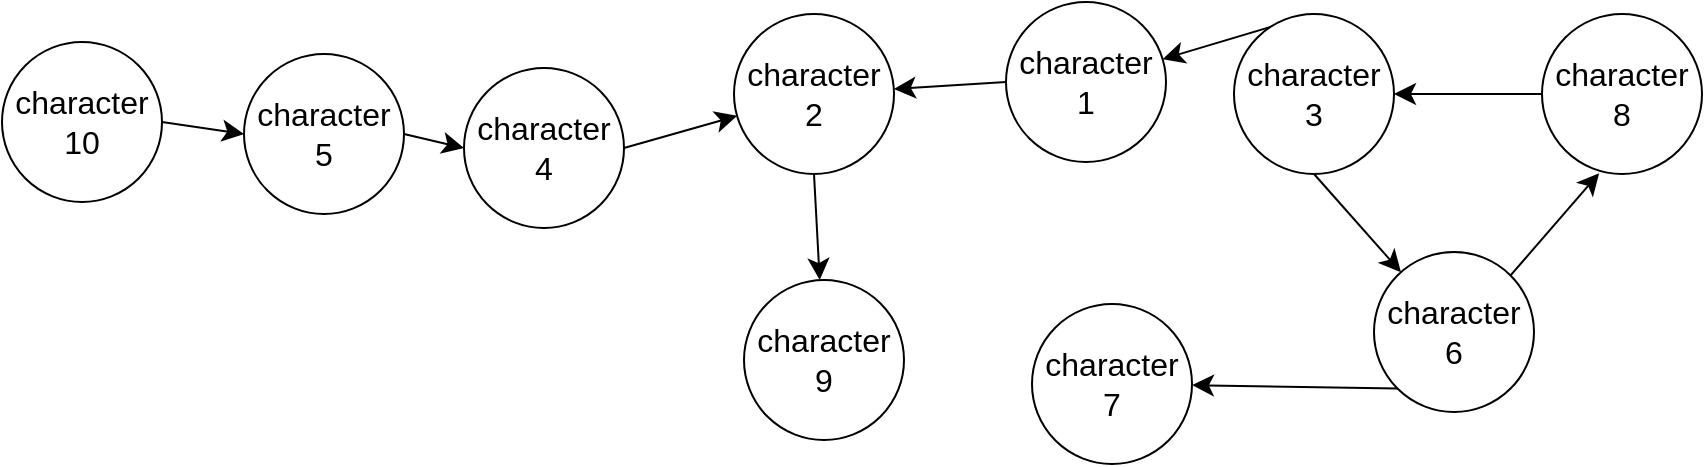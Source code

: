 <mxfile version="24.4.0" type="google" pages="3">
  <diagram name="characters" id="NCbXUKyJiZ6pThSKBXMy">
    <mxGraphModel dx="1842" dy="1230" grid="0" gridSize="10" guides="1" tooltips="1" connect="1" arrows="1" fold="1" page="0" pageScale="1" pageWidth="827" pageHeight="1169" math="0" shadow="0">
      <root>
        <mxCell id="0" />
        <mxCell id="1" parent="0" />
        <mxCell id="19-yHw1NpIefC7SFaMEE-1" style="edgeStyle=none;curved=1;rounded=0;orthogonalLoop=1;jettySize=auto;html=1;exitX=0;exitY=0.5;exitDx=0;exitDy=0;fontSize=12;startSize=8;endSize=8;" edge="1" parent="1" source="19-yHw1NpIefC7SFaMEE-2" target="19-yHw1NpIefC7SFaMEE-4">
          <mxGeometry relative="1" as="geometry" />
        </mxCell>
        <mxCell id="19-yHw1NpIefC7SFaMEE-2" value="&lt;span style=&quot;font-size: 16px;&quot;&gt;character 1&lt;/span&gt;" style="ellipse;whiteSpace=wrap;html=1;aspect=fixed;" vertex="1" parent="1">
          <mxGeometry x="47" y="72" width="80" height="80" as="geometry" />
        </mxCell>
        <mxCell id="19-yHw1NpIefC7SFaMEE-3" style="edgeStyle=none;curved=1;rounded=0;orthogonalLoop=1;jettySize=auto;html=1;exitX=0.5;exitY=1;exitDx=0;exitDy=0;fontSize=12;startSize=8;endSize=8;" edge="1" parent="1" source="19-yHw1NpIefC7SFaMEE-4" target="19-yHw1NpIefC7SFaMEE-18">
          <mxGeometry relative="1" as="geometry" />
        </mxCell>
        <mxCell id="19-yHw1NpIefC7SFaMEE-4" value="&lt;span style=&quot;font-size: 16px;&quot;&gt;character 2&lt;/span&gt;" style="ellipse;whiteSpace=wrap;html=1;aspect=fixed;" vertex="1" parent="1">
          <mxGeometry x="-89" y="78" width="80" height="80" as="geometry" />
        </mxCell>
        <mxCell id="19-yHw1NpIefC7SFaMEE-5" style="edgeStyle=none;curved=1;rounded=0;orthogonalLoop=1;jettySize=auto;html=1;exitX=0.5;exitY=0;exitDx=0;exitDy=0;fontSize=12;startSize=8;endSize=8;" edge="1" parent="1" source="19-yHw1NpIefC7SFaMEE-7" target="19-yHw1NpIefC7SFaMEE-2">
          <mxGeometry relative="1" as="geometry" />
        </mxCell>
        <mxCell id="19-yHw1NpIefC7SFaMEE-6" style="edgeStyle=none;curved=1;rounded=0;orthogonalLoop=1;jettySize=auto;html=1;exitX=0.5;exitY=1;exitDx=0;exitDy=0;fontSize=12;startSize=8;endSize=8;" edge="1" parent="1" source="19-yHw1NpIefC7SFaMEE-7" target="19-yHw1NpIefC7SFaMEE-14">
          <mxGeometry relative="1" as="geometry" />
        </mxCell>
        <mxCell id="19-yHw1NpIefC7SFaMEE-7" value="&lt;span style=&quot;font-size: 16px;&quot;&gt;character 3&lt;/span&gt;" style="ellipse;whiteSpace=wrap;html=1;aspect=fixed;" vertex="1" parent="1">
          <mxGeometry x="161" y="78" width="80" height="80" as="geometry" />
        </mxCell>
        <mxCell id="19-yHw1NpIefC7SFaMEE-8" style="edgeStyle=none;curved=1;rounded=0;orthogonalLoop=1;jettySize=auto;html=1;exitX=1;exitY=0.5;exitDx=0;exitDy=0;fontSize=12;startSize=8;endSize=8;" edge="1" parent="1" source="19-yHw1NpIefC7SFaMEE-9" target="19-yHw1NpIefC7SFaMEE-4">
          <mxGeometry relative="1" as="geometry" />
        </mxCell>
        <mxCell id="19-yHw1NpIefC7SFaMEE-9" value="&lt;span style=&quot;font-size: 16px;&quot;&gt;character 4&lt;/span&gt;" style="ellipse;whiteSpace=wrap;html=1;aspect=fixed;" vertex="1" parent="1">
          <mxGeometry x="-224" y="105" width="80" height="80" as="geometry" />
        </mxCell>
        <mxCell id="19-yHw1NpIefC7SFaMEE-10" style="edgeStyle=none;curved=1;rounded=0;orthogonalLoop=1;jettySize=auto;html=1;exitX=1;exitY=0.5;exitDx=0;exitDy=0;entryX=0;entryY=0.5;entryDx=0;entryDy=0;fontSize=12;startSize=8;endSize=8;" edge="1" parent="1" source="19-yHw1NpIefC7SFaMEE-11" target="19-yHw1NpIefC7SFaMEE-9">
          <mxGeometry relative="1" as="geometry" />
        </mxCell>
        <mxCell id="19-yHw1NpIefC7SFaMEE-11" value="&lt;font style=&quot;font-size: 16px;&quot;&gt;character 5&lt;/font&gt;" style="ellipse;whiteSpace=wrap;html=1;aspect=fixed;" vertex="1" parent="1">
          <mxGeometry x="-334" y="98" width="80" height="80" as="geometry" />
        </mxCell>
        <mxCell id="19-yHw1NpIefC7SFaMEE-12" style="edgeStyle=none;curved=1;rounded=0;orthogonalLoop=1;jettySize=auto;html=1;exitX=0;exitY=1;exitDx=0;exitDy=0;fontSize=12;startSize=8;endSize=8;" edge="1" parent="1" source="19-yHw1NpIefC7SFaMEE-14" target="19-yHw1NpIefC7SFaMEE-15">
          <mxGeometry relative="1" as="geometry" />
        </mxCell>
        <mxCell id="19-yHw1NpIefC7SFaMEE-13" style="edgeStyle=none;curved=1;rounded=0;orthogonalLoop=1;jettySize=auto;html=1;exitX=1;exitY=0;exitDx=0;exitDy=0;entryX=0.357;entryY=0.995;entryDx=0;entryDy=0;fontSize=12;startSize=8;endSize=8;entryPerimeter=0;" edge="1" parent="1" source="19-yHw1NpIefC7SFaMEE-14" target="19-yHw1NpIefC7SFaMEE-17">
          <mxGeometry relative="1" as="geometry" />
        </mxCell>
        <mxCell id="19-yHw1NpIefC7SFaMEE-14" value="&lt;span style=&quot;font-size: 16px;&quot;&gt;character 6&lt;/span&gt;" style="ellipse;whiteSpace=wrap;html=1;aspect=fixed;" vertex="1" parent="1">
          <mxGeometry x="231" y="197" width="80" height="80" as="geometry" />
        </mxCell>
        <mxCell id="19-yHw1NpIefC7SFaMEE-15" value="&lt;span style=&quot;font-size: 16px;&quot;&gt;character 7&lt;/span&gt;" style="ellipse;whiteSpace=wrap;html=1;aspect=fixed;" vertex="1" parent="1">
          <mxGeometry x="60" y="223" width="80" height="80" as="geometry" />
        </mxCell>
        <mxCell id="19-yHw1NpIefC7SFaMEE-16" style="edgeStyle=none;curved=1;rounded=0;orthogonalLoop=1;jettySize=auto;html=1;exitX=0;exitY=0.5;exitDx=0;exitDy=0;entryX=1;entryY=0.5;entryDx=0;entryDy=0;fontSize=12;startSize=8;endSize=8;" edge="1" parent="1" source="19-yHw1NpIefC7SFaMEE-17" target="19-yHw1NpIefC7SFaMEE-7">
          <mxGeometry relative="1" as="geometry" />
        </mxCell>
        <mxCell id="19-yHw1NpIefC7SFaMEE-17" value="&lt;span style=&quot;font-size: 16px;&quot;&gt;character 8&lt;/span&gt;" style="ellipse;whiteSpace=wrap;html=1;aspect=fixed;" vertex="1" parent="1">
          <mxGeometry x="315" y="78" width="80" height="80" as="geometry" />
        </mxCell>
        <mxCell id="19-yHw1NpIefC7SFaMEE-18" value="&lt;span style=&quot;font-size: 16px;&quot;&gt;character 9&lt;/span&gt;" style="ellipse;whiteSpace=wrap;html=1;aspect=fixed;" vertex="1" parent="1">
          <mxGeometry x="-84" y="211" width="80" height="80" as="geometry" />
        </mxCell>
        <mxCell id="19-yHw1NpIefC7SFaMEE-19" style="edgeStyle=none;curved=1;rounded=0;orthogonalLoop=1;jettySize=auto;html=1;exitX=1;exitY=0.5;exitDx=0;exitDy=0;entryX=0;entryY=0.5;entryDx=0;entryDy=0;fontSize=12;startSize=8;endSize=8;" edge="1" parent="1" source="19-yHw1NpIefC7SFaMEE-20" target="19-yHw1NpIefC7SFaMEE-11">
          <mxGeometry relative="1" as="geometry" />
        </mxCell>
        <mxCell id="19-yHw1NpIefC7SFaMEE-20" value="&lt;span style=&quot;font-size: 16px;&quot;&gt;character 10&lt;/span&gt;" style="ellipse;whiteSpace=wrap;html=1;aspect=fixed;" vertex="1" parent="1">
          <mxGeometry x="-455" y="92" width="80" height="80" as="geometry" />
        </mxCell>
      </root>
    </mxGraphModel>
  </diagram>
  <diagram id="ZLDovG7iaKBpHx1BG-J4" name="events">
    <mxGraphModel dx="2609" dy="1757" grid="0" gridSize="10" guides="1" tooltips="1" connect="1" arrows="1" fold="1" page="0" pageScale="1" pageWidth="827" pageHeight="1169" math="0" shadow="0">
      <root>
        <mxCell id="0" />
        <mxCell id="1" parent="0" />
        <mxCell id="2aq3oe5-vL01JRnpH_g0-1" style="edgeStyle=none;curved=1;rounded=0;orthogonalLoop=1;jettySize=auto;html=1;exitX=0.5;exitY=1;exitDx=0;exitDy=0;entryX=0.5;entryY=0;entryDx=0;entryDy=0;fontSize=12;startSize=8;endSize=8;" edge="1" parent="1" source="2aq3oe5-vL01JRnpH_g0-3" target="2aq3oe5-vL01JRnpH_g0-29">
          <mxGeometry relative="1" as="geometry" />
        </mxCell>
        <mxCell id="2aq3oe5-vL01JRnpH_g0-2" style="edgeStyle=none;curved=1;rounded=0;orthogonalLoop=1;jettySize=auto;html=1;exitX=0.5;exitY=1;exitDx=0;exitDy=0;entryX=0.5;entryY=0;entryDx=0;entryDy=0;fontSize=12;startSize=8;endSize=8;" edge="1" parent="1" source="2aq3oe5-vL01JRnpH_g0-3" target="2aq3oe5-vL01JRnpH_g0-22">
          <mxGeometry relative="1" as="geometry" />
        </mxCell>
        <mxCell id="2aq3oe5-vL01JRnpH_g0-3" value="&lt;span style=&quot;font-size: 16px;&quot;&gt;character 1&lt;/span&gt;" style="ellipse;whiteSpace=wrap;html=1;aspect=fixed;" vertex="1" parent="1">
          <mxGeometry x="-133" y="405" width="80" height="80" as="geometry" />
        </mxCell>
        <mxCell id="2aq3oe5-vL01JRnpH_g0-4" style="edgeStyle=none;curved=1;rounded=0;orthogonalLoop=1;jettySize=auto;html=1;exitX=0.5;exitY=1;exitDx=0;exitDy=0;fontSize=12;startSize=8;endSize=8;" edge="1" parent="1" source="2aq3oe5-vL01JRnpH_g0-5">
          <mxGeometry relative="1" as="geometry">
            <mxPoint x="472.031" y="530.5" as="targetPoint" />
          </mxGeometry>
        </mxCell>
        <mxCell id="2aq3oe5-vL01JRnpH_g0-5" value="&lt;span style=&quot;font-size: 16px;&quot;&gt;character 2&lt;/span&gt;" style="ellipse;whiteSpace=wrap;html=1;aspect=fixed;" vertex="1" parent="1">
          <mxGeometry x="470" y="405" width="80" height="80" as="geometry" />
        </mxCell>
        <mxCell id="2aq3oe5-vL01JRnpH_g0-6" style="edgeStyle=none;curved=1;rounded=0;orthogonalLoop=1;jettySize=auto;html=1;exitX=0.5;exitY=1;exitDx=0;exitDy=0;fontSize=12;startSize=8;endSize=8;" edge="1" parent="1" source="2aq3oe5-vL01JRnpH_g0-7" target="2aq3oe5-vL01JRnpH_g0-26">
          <mxGeometry relative="1" as="geometry" />
        </mxCell>
        <mxCell id="2aq3oe5-vL01JRnpH_g0-7" value="&lt;span style=&quot;font-size: 16px;&quot;&gt;character 3&lt;/span&gt;" style="ellipse;whiteSpace=wrap;html=1;aspect=fixed;" vertex="1" parent="1">
          <mxGeometry x="-817.5" y="409" width="80" height="80" as="geometry" />
        </mxCell>
        <mxCell id="2aq3oe5-vL01JRnpH_g0-8" style="edgeStyle=none;curved=1;rounded=0;orthogonalLoop=1;jettySize=auto;html=1;exitX=0.5;exitY=1;exitDx=0;exitDy=0;fontSize=12;startSize=8;endSize=8;" edge="1" parent="1" source="2aq3oe5-vL01JRnpH_g0-9" target="2aq3oe5-vL01JRnpH_g0-27">
          <mxGeometry relative="1" as="geometry" />
        </mxCell>
        <mxCell id="2aq3oe5-vL01JRnpH_g0-9" value="&lt;span style=&quot;font-size: 16px;&quot;&gt;character 4&lt;/span&gt;" style="ellipse;whiteSpace=wrap;html=1;aspect=fixed;" vertex="1" parent="1">
          <mxGeometry x="-656.5" y="405" width="80" height="80" as="geometry" />
        </mxCell>
        <mxCell id="2aq3oe5-vL01JRnpH_g0-10" style="edgeStyle=none;curved=1;rounded=0;orthogonalLoop=1;jettySize=auto;html=1;exitX=0.5;exitY=1;exitDx=0;exitDy=0;entryX=0.5;entryY=0;entryDx=0;entryDy=0;fontSize=12;startSize=8;endSize=8;" edge="1" parent="1" source="2aq3oe5-vL01JRnpH_g0-11" target="2aq3oe5-vL01JRnpH_g0-23">
          <mxGeometry relative="1" as="geometry" />
        </mxCell>
        <mxCell id="2aq3oe5-vL01JRnpH_g0-11" value="&lt;font style=&quot;font-size: 16px;&quot;&gt;character 5&lt;/font&gt;" style="ellipse;whiteSpace=wrap;html=1;aspect=fixed;" vertex="1" parent="1">
          <mxGeometry x="100" y="405" width="80" height="80" as="geometry" />
        </mxCell>
        <mxCell id="2aq3oe5-vL01JRnpH_g0-12" style="edgeStyle=none;curved=1;rounded=0;orthogonalLoop=1;jettySize=auto;html=1;exitX=0.5;exitY=1;exitDx=0;exitDy=0;entryX=0.5;entryY=0;entryDx=0;entryDy=0;fontSize=12;startSize=8;endSize=8;" edge="1" parent="1" source="2aq3oe5-vL01JRnpH_g0-13" target="2aq3oe5-vL01JRnpH_g0-28">
          <mxGeometry relative="1" as="geometry" />
        </mxCell>
        <mxCell id="2aq3oe5-vL01JRnpH_g0-13" value="&lt;span style=&quot;font-size: 16px;&quot;&gt;character 6&lt;/span&gt;" style="ellipse;whiteSpace=wrap;html=1;aspect=fixed;" vertex="1" parent="1">
          <mxGeometry x="-495.5" y="405" width="80" height="80" as="geometry" />
        </mxCell>
        <mxCell id="2aq3oe5-vL01JRnpH_g0-14" style="edgeStyle=none;curved=1;rounded=0;orthogonalLoop=1;jettySize=auto;html=1;exitX=0.5;exitY=1;exitDx=0;exitDy=0;entryX=0.5;entryY=0;entryDx=0;entryDy=0;fontSize=12;startSize=8;endSize=8;" edge="1" parent="1" source="2aq3oe5-vL01JRnpH_g0-15" target="2aq3oe5-vL01JRnpH_g0-25">
          <mxGeometry relative="1" as="geometry" />
        </mxCell>
        <mxCell id="2aq3oe5-vL01JRnpH_g0-15" value="&lt;span style=&quot;font-size: 16px;&quot;&gt;character 7&lt;/span&gt;" style="ellipse;whiteSpace=wrap;html=1;aspect=fixed;" vertex="1" parent="1">
          <mxGeometry x="384" y="413" width="80" height="80" as="geometry" />
        </mxCell>
        <mxCell id="2aq3oe5-vL01JRnpH_g0-16" style="edgeStyle=none;curved=1;rounded=0;orthogonalLoop=1;jettySize=auto;html=1;exitX=0.5;exitY=1;exitDx=0;exitDy=0;entryX=0.5;entryY=0;entryDx=0;entryDy=0;fontSize=12;startSize=8;endSize=8;" edge="1" parent="1" source="2aq3oe5-vL01JRnpH_g0-17" target="2aq3oe5-vL01JRnpH_g0-24">
          <mxGeometry relative="1" as="geometry" />
        </mxCell>
        <mxCell id="2aq3oe5-vL01JRnpH_g0-17" value="&lt;span style=&quot;font-size: 16px;&quot;&gt;character 8&lt;/span&gt;" style="ellipse;whiteSpace=wrap;html=1;aspect=fixed;" vertex="1" parent="1">
          <mxGeometry x="266" y="395" width="80" height="80" as="geometry" />
        </mxCell>
        <mxCell id="2aq3oe5-vL01JRnpH_g0-18" style="edgeStyle=none;curved=1;rounded=0;orthogonalLoop=1;jettySize=auto;html=1;exitX=0.5;exitY=1;exitDx=0;exitDy=0;entryX=0.5;entryY=0;entryDx=0;entryDy=0;fontSize=12;startSize=8;endSize=8;" edge="1" parent="1" source="2aq3oe5-vL01JRnpH_g0-19" target="2aq3oe5-vL01JRnpH_g0-30">
          <mxGeometry relative="1" as="geometry" />
        </mxCell>
        <mxCell id="2aq3oe5-vL01JRnpH_g0-19" value="&lt;font style=&quot;font-size: 16px;&quot;&gt;character 9&lt;/font&gt;" style="ellipse;whiteSpace=wrap;html=1;aspect=fixed;" vertex="1" parent="1">
          <mxGeometry x="-372" y="405" width="80" height="80" as="geometry" />
        </mxCell>
        <mxCell id="2aq3oe5-vL01JRnpH_g0-20" style="edgeStyle=none;curved=1;rounded=0;orthogonalLoop=1;jettySize=auto;html=1;exitX=0.5;exitY=1;exitDx=0;exitDy=0;entryX=0.5;entryY=0;entryDx=0;entryDy=0;fontSize=12;startSize=8;endSize=8;" edge="1" parent="1" source="2aq3oe5-vL01JRnpH_g0-21" target="2aq3oe5-vL01JRnpH_g0-29">
          <mxGeometry relative="1" as="geometry" />
        </mxCell>
        <mxCell id="2aq3oe5-vL01JRnpH_g0-21" value="&lt;span style=&quot;font-size: 16px;&quot;&gt;character 10&lt;/span&gt;" style="ellipse;whiteSpace=wrap;html=1;aspect=fixed;" vertex="1" parent="1">
          <mxGeometry x="-259" y="405" width="80" height="80" as="geometry" />
        </mxCell>
        <mxCell id="2aq3oe5-vL01JRnpH_g0-22" value="&lt;font style=&quot;font-size: 16px;&quot;&gt;event 6&lt;/font&gt;" style="whiteSpace=wrap;html=1;aspect=fixed;" vertex="1" parent="1">
          <mxGeometry x="-76" y="530" width="101" height="101" as="geometry" />
        </mxCell>
        <mxCell id="2aq3oe5-vL01JRnpH_g0-23" value="&lt;font style=&quot;font-size: 16px;&quot;&gt;event 1&lt;/font&gt;" style="whiteSpace=wrap;html=1;aspect=fixed;" vertex="1" parent="1">
          <mxGeometry x="89.5" y="530" width="101" height="101" as="geometry" />
        </mxCell>
        <mxCell id="2aq3oe5-vL01JRnpH_g0-24" value="&lt;font style=&quot;font-size: 16px;&quot;&gt;event 7&lt;/font&gt;" style="whiteSpace=wrap;html=1;aspect=fixed;" vertex="1" parent="1">
          <mxGeometry x="255.5" y="530" width="101" height="101" as="geometry" />
        </mxCell>
        <mxCell id="2aq3oe5-vL01JRnpH_g0-25" value="&lt;font style=&quot;font-size: 16px;&quot;&gt;event 2&lt;/font&gt;" style="whiteSpace=wrap;html=1;aspect=fixed;" vertex="1" parent="1">
          <mxGeometry x="421.5" y="526" width="101" height="101" as="geometry" />
        </mxCell>
        <mxCell id="2aq3oe5-vL01JRnpH_g0-26" value="&lt;font style=&quot;font-size: 16px;&quot;&gt;event 5&lt;/font&gt;" style="whiteSpace=wrap;html=1;aspect=fixed;" vertex="1" parent="1">
          <mxGeometry x="-828" y="544" width="101" height="101" as="geometry" />
        </mxCell>
        <mxCell id="2aq3oe5-vL01JRnpH_g0-27" value="&lt;font style=&quot;font-size: 16px;&quot;&gt;event 3&lt;/font&gt;" style="whiteSpace=wrap;html=1;aspect=fixed;" vertex="1" parent="1">
          <mxGeometry x="-659.5" y="544" width="101" height="101" as="geometry" />
        </mxCell>
        <mxCell id="2aq3oe5-vL01JRnpH_g0-28" value="&lt;font style=&quot;font-size: 16px;&quot;&gt;event 4&lt;/font&gt;" style="whiteSpace=wrap;html=1;aspect=fixed;" vertex="1" parent="1">
          <mxGeometry x="-506" y="544" width="101" height="101" as="geometry" />
        </mxCell>
        <mxCell id="2aq3oe5-vL01JRnpH_g0-29" value="&lt;font style=&quot;font-size: 16px;&quot;&gt;event 9&lt;/font&gt;" style="whiteSpace=wrap;html=1;aspect=fixed;" vertex="1" parent="1">
          <mxGeometry x="-217" y="530" width="101" height="101" as="geometry" />
        </mxCell>
        <mxCell id="2aq3oe5-vL01JRnpH_g0-30" value="&lt;font style=&quot;font-size: 16px;&quot;&gt;event 8&lt;/font&gt;" style="whiteSpace=wrap;html=1;aspect=fixed;" vertex="1" parent="1">
          <mxGeometry x="-382.5" y="534" width="101" height="101" as="geometry" />
        </mxCell>
      </root>
    </mxGraphModel>
  </diagram>
  <diagram id="32X6I8o-0eLYgBrLQ2B-" name="guilds">
    <mxGraphModel dx="2033" dy="1538" grid="0" gridSize="10" guides="1" tooltips="1" connect="1" arrows="1" fold="1" page="0" pageScale="1" pageWidth="827" pageHeight="1169" math="0" shadow="0">
      <root>
        <mxCell id="0" />
        <mxCell id="1" parent="0" />
        <mxCell id="1K4Ll0pOGxxxsnyxNsuH-1" value="&lt;span style=&quot;font-size: 16px;&quot;&gt;character 1&lt;/span&gt;" style="ellipse;whiteSpace=wrap;html=1;aspect=fixed;" vertex="1" parent="1">
          <mxGeometry x="230" y="407" width="80" height="80" as="geometry" />
        </mxCell>
        <mxCell id="1K4Ll0pOGxxxsnyxNsuH-2" value="&lt;span style=&quot;font-size: 16px;&quot;&gt;character 2&lt;/span&gt;" style="ellipse;whiteSpace=wrap;html=1;aspect=fixed;" vertex="1" parent="1">
          <mxGeometry x="572.5" y="379" width="80" height="80" as="geometry" />
        </mxCell>
        <mxCell id="1K4Ll0pOGxxxsnyxNsuH-3" value="&lt;span style=&quot;font-size: 16px;&quot;&gt;character 3&lt;/span&gt;" style="ellipse;whiteSpace=wrap;html=1;aspect=fixed;" vertex="1" parent="1">
          <mxGeometry x="794" y="367" width="80" height="80" as="geometry" />
        </mxCell>
        <mxCell id="1K4Ll0pOGxxxsnyxNsuH-4" value="&lt;span style=&quot;font-size: 16px;&quot;&gt;character 4&lt;/span&gt;" style="ellipse;whiteSpace=wrap;html=1;aspect=fixed;" vertex="1" parent="1">
          <mxGeometry x="-349.5" y="395" width="80" height="80" as="geometry" />
        </mxCell>
        <mxCell id="1K4Ll0pOGxxxsnyxNsuH-5" value="&lt;span style=&quot;font-size: 16px;&quot;&gt;character 9&lt;/span&gt;" style="ellipse;whiteSpace=wrap;html=1;aspect=fixed;" vertex="1" parent="1">
          <mxGeometry x="53" y="407" width="80" height="80" as="geometry" />
        </mxCell>
        <mxCell id="1K4Ll0pOGxxxsnyxNsuH-6" style="edgeStyle=none;curved=1;rounded=0;orthogonalLoop=1;jettySize=auto;html=1;exitX=0.5;exitY=0;exitDx=0;exitDy=0;entryX=0.5;entryY=1;entryDx=0;entryDy=0;fontSize=12;startSize=8;endSize=8;" edge="1" parent="1" source="1K4Ll0pOGxxxsnyxNsuH-7" target="1K4Ll0pOGxxxsnyxNsuH-4">
          <mxGeometry relative="1" as="geometry" />
        </mxCell>
        <mxCell id="1K4Ll0pOGxxxsnyxNsuH-7" value="&lt;font style=&quot;font-size: 16px;&quot;&gt;guild 6&lt;/font&gt;" style="whiteSpace=wrap;html=1;aspect=fixed;" vertex="1" parent="1">
          <mxGeometry x="-486" y="526" width="101" height="101" as="geometry" />
        </mxCell>
        <mxCell id="1K4Ll0pOGxxxsnyxNsuH-8" style="edgeStyle=none;curved=1;rounded=0;orthogonalLoop=1;jettySize=auto;html=1;exitX=0.5;exitY=0;exitDx=0;exitDy=0;entryX=0.5;entryY=1;entryDx=0;entryDy=0;fontSize=12;startSize=8;endSize=8;" edge="1" parent="1" source="1K4Ll0pOGxxxsnyxNsuH-10" target="1K4Ll0pOGxxxsnyxNsuH-1">
          <mxGeometry relative="1" as="geometry" />
        </mxCell>
        <mxCell id="1K4Ll0pOGxxxsnyxNsuH-9" style="edgeStyle=none;curved=1;rounded=0;orthogonalLoop=1;jettySize=auto;html=1;exitX=0.5;exitY=0;exitDx=0;exitDy=0;entryX=0.5;entryY=1;entryDx=0;entryDy=0;fontSize=12;startSize=8;endSize=8;" edge="1" parent="1" source="1K4Ll0pOGxxxsnyxNsuH-10" target="1K4Ll0pOGxxxsnyxNsuH-5">
          <mxGeometry relative="1" as="geometry" />
        </mxCell>
        <mxCell id="1K4Ll0pOGxxxsnyxNsuH-10" value="&lt;font style=&quot;font-size: 16px;&quot;&gt;guild 1&lt;/font&gt;" style="whiteSpace=wrap;html=1;aspect=fixed;" vertex="1" parent="1">
          <mxGeometry x="122" y="536" width="101" height="101" as="geometry" />
        </mxCell>
        <mxCell id="1K4Ll0pOGxxxsnyxNsuH-11" style="edgeStyle=none;curved=1;rounded=0;orthogonalLoop=1;jettySize=auto;html=1;exitX=0.5;exitY=0;exitDx=0;exitDy=0;entryX=0.5;entryY=1;entryDx=0;entryDy=0;fontSize=12;startSize=8;endSize=8;" edge="1" parent="1" source="1K4Ll0pOGxxxsnyxNsuH-12" target="1K4Ll0pOGxxxsnyxNsuH-4">
          <mxGeometry relative="1" as="geometry" />
        </mxCell>
        <mxCell id="1K4Ll0pOGxxxsnyxNsuH-12" value="&lt;font style=&quot;font-size: 16px;&quot;&gt;guild 7&lt;/font&gt;" style="whiteSpace=wrap;html=1;aspect=fixed;" vertex="1" parent="1">
          <mxGeometry x="-360" y="530" width="101" height="101" as="geometry" />
        </mxCell>
        <mxCell id="1K4Ll0pOGxxxsnyxNsuH-13" style="edgeStyle=none;curved=1;rounded=0;orthogonalLoop=1;jettySize=auto;html=1;exitX=0.5;exitY=0;exitDx=0;exitDy=0;entryX=0.5;entryY=1;entryDx=0;entryDy=0;fontSize=12;startSize=8;endSize=8;" edge="1" parent="1" source="1K4Ll0pOGxxxsnyxNsuH-14" target="1K4Ll0pOGxxxsnyxNsuH-2">
          <mxGeometry relative="1" as="geometry" />
        </mxCell>
        <mxCell id="1K4Ll0pOGxxxsnyxNsuH-14" value="&lt;font style=&quot;font-size: 16px;&quot;&gt;guild 2&lt;/font&gt;" style="whiteSpace=wrap;html=1;aspect=fixed;" vertex="1" parent="1">
          <mxGeometry x="562" y="530" width="101" height="101" as="geometry" />
        </mxCell>
        <mxCell id="1K4Ll0pOGxxxsnyxNsuH-15" style="edgeStyle=none;curved=1;rounded=0;orthogonalLoop=1;jettySize=auto;html=1;exitX=0.5;exitY=0;exitDx=0;exitDy=0;entryX=0.5;entryY=1;entryDx=0;entryDy=0;fontSize=12;startSize=8;endSize=8;" edge="1" parent="1" source="1K4Ll0pOGxxxsnyxNsuH-16" target="1K4Ll0pOGxxxsnyxNsuH-1">
          <mxGeometry relative="1" as="geometry" />
        </mxCell>
        <mxCell id="1K4Ll0pOGxxxsnyxNsuH-16" value="&lt;font style=&quot;font-size: 16px;&quot;&gt;guild 5&lt;/font&gt;" style="whiteSpace=wrap;html=1;aspect=fixed;" vertex="1" parent="1">
          <mxGeometry x="261" y="530" width="101" height="101" as="geometry" />
        </mxCell>
        <mxCell id="1K4Ll0pOGxxxsnyxNsuH-17" style="edgeStyle=none;curved=1;rounded=0;orthogonalLoop=1;jettySize=auto;html=1;exitX=0.5;exitY=0;exitDx=0;exitDy=0;entryX=0.5;entryY=1;entryDx=0;entryDy=0;fontSize=12;startSize=8;endSize=8;" edge="1" parent="1" source="1K4Ll0pOGxxxsnyxNsuH-18" target="1K4Ll0pOGxxxsnyxNsuH-3">
          <mxGeometry relative="1" as="geometry" />
        </mxCell>
        <mxCell id="1K4Ll0pOGxxxsnyxNsuH-18" value="&lt;font style=&quot;font-size: 16px;&quot;&gt;guild 3&lt;/font&gt;" style="whiteSpace=wrap;html=1;aspect=fixed;" vertex="1" parent="1">
          <mxGeometry x="709" y="524" width="101" height="101" as="geometry" />
        </mxCell>
        <mxCell id="1K4Ll0pOGxxxsnyxNsuH-19" style="edgeStyle=none;curved=1;rounded=0;orthogonalLoop=1;jettySize=auto;html=1;exitX=0.5;exitY=0;exitDx=0;exitDy=0;entryX=0.5;entryY=1;entryDx=0;entryDy=0;fontSize=12;startSize=8;endSize=8;" edge="1" parent="1" source="1K4Ll0pOGxxxsnyxNsuH-20" target="1K4Ll0pOGxxxsnyxNsuH-3">
          <mxGeometry relative="1" as="geometry" />
        </mxCell>
        <mxCell id="1K4Ll0pOGxxxsnyxNsuH-20" value="&lt;font style=&quot;font-size: 16px;&quot;&gt;guild 4&lt;/font&gt;" style="whiteSpace=wrap;html=1;aspect=fixed;" vertex="1" parent="1">
          <mxGeometry x="862.5" y="524" width="101" height="101" as="geometry" />
        </mxCell>
        <mxCell id="1K4Ll0pOGxxxsnyxNsuH-21" style="edgeStyle=none;curved=1;rounded=0;orthogonalLoop=1;jettySize=auto;html=1;exitX=0.5;exitY=0;exitDx=0;exitDy=0;entryX=0.5;entryY=1;entryDx=0;entryDy=0;fontSize=12;startSize=8;endSize=8;" edge="1" parent="1" source="1K4Ll0pOGxxxsnyxNsuH-22" target="1K4Ll0pOGxxxsnyxNsuH-4">
          <mxGeometry relative="1" as="geometry" />
        </mxCell>
        <mxCell id="1K4Ll0pOGxxxsnyxNsuH-22" value="&lt;font style=&quot;font-size: 16px;&quot;&gt;guild 9&lt;/font&gt;" style="whiteSpace=wrap;html=1;aspect=fixed;" vertex="1" parent="1">
          <mxGeometry x="-217" y="530" width="101" height="101" as="geometry" />
        </mxCell>
        <mxCell id="1K4Ll0pOGxxxsnyxNsuH-23" style="edgeStyle=none;curved=1;rounded=0;orthogonalLoop=1;jettySize=auto;html=1;exitX=0.5;exitY=0;exitDx=0;exitDy=0;entryX=0.5;entryY=1;entryDx=0;entryDy=0;fontSize=12;startSize=8;endSize=8;" edge="1" parent="1" source="1K4Ll0pOGxxxsnyxNsuH-24" target="1K4Ll0pOGxxxsnyxNsuH-1">
          <mxGeometry relative="1" as="geometry" />
        </mxCell>
        <mxCell id="1K4Ll0pOGxxxsnyxNsuH-24" value="&lt;font style=&quot;font-size: 16px;&quot;&gt;guild 8&lt;/font&gt;" style="whiteSpace=wrap;html=1;aspect=fixed;" vertex="1" parent="1">
          <mxGeometry x="418" y="530" width="101" height="101" as="geometry" />
        </mxCell>
        <mxCell id="1K4Ll0pOGxxxsnyxNsuH-25" style="edgeStyle=none;curved=1;rounded=0;orthogonalLoop=1;jettySize=auto;html=1;exitX=0.5;exitY=0;exitDx=0;exitDy=0;entryX=0.5;entryY=1;entryDx=0;entryDy=0;fontSize=12;startSize=8;endSize=8;" edge="1" parent="1" source="1K4Ll0pOGxxxsnyxNsuH-26" target="1K4Ll0pOGxxxsnyxNsuH-5">
          <mxGeometry relative="1" as="geometry" />
        </mxCell>
        <mxCell id="1K4Ll0pOGxxxsnyxNsuH-26" value="&lt;font style=&quot;font-size: 16px;&quot;&gt;guild 10&lt;/font&gt;" style="whiteSpace=wrap;html=1;aspect=fixed;" vertex="1" parent="1">
          <mxGeometry x="-27" y="536" width="101" height="101" as="geometry" />
        </mxCell>
      </root>
    </mxGraphModel>
  </diagram>
</mxfile>
